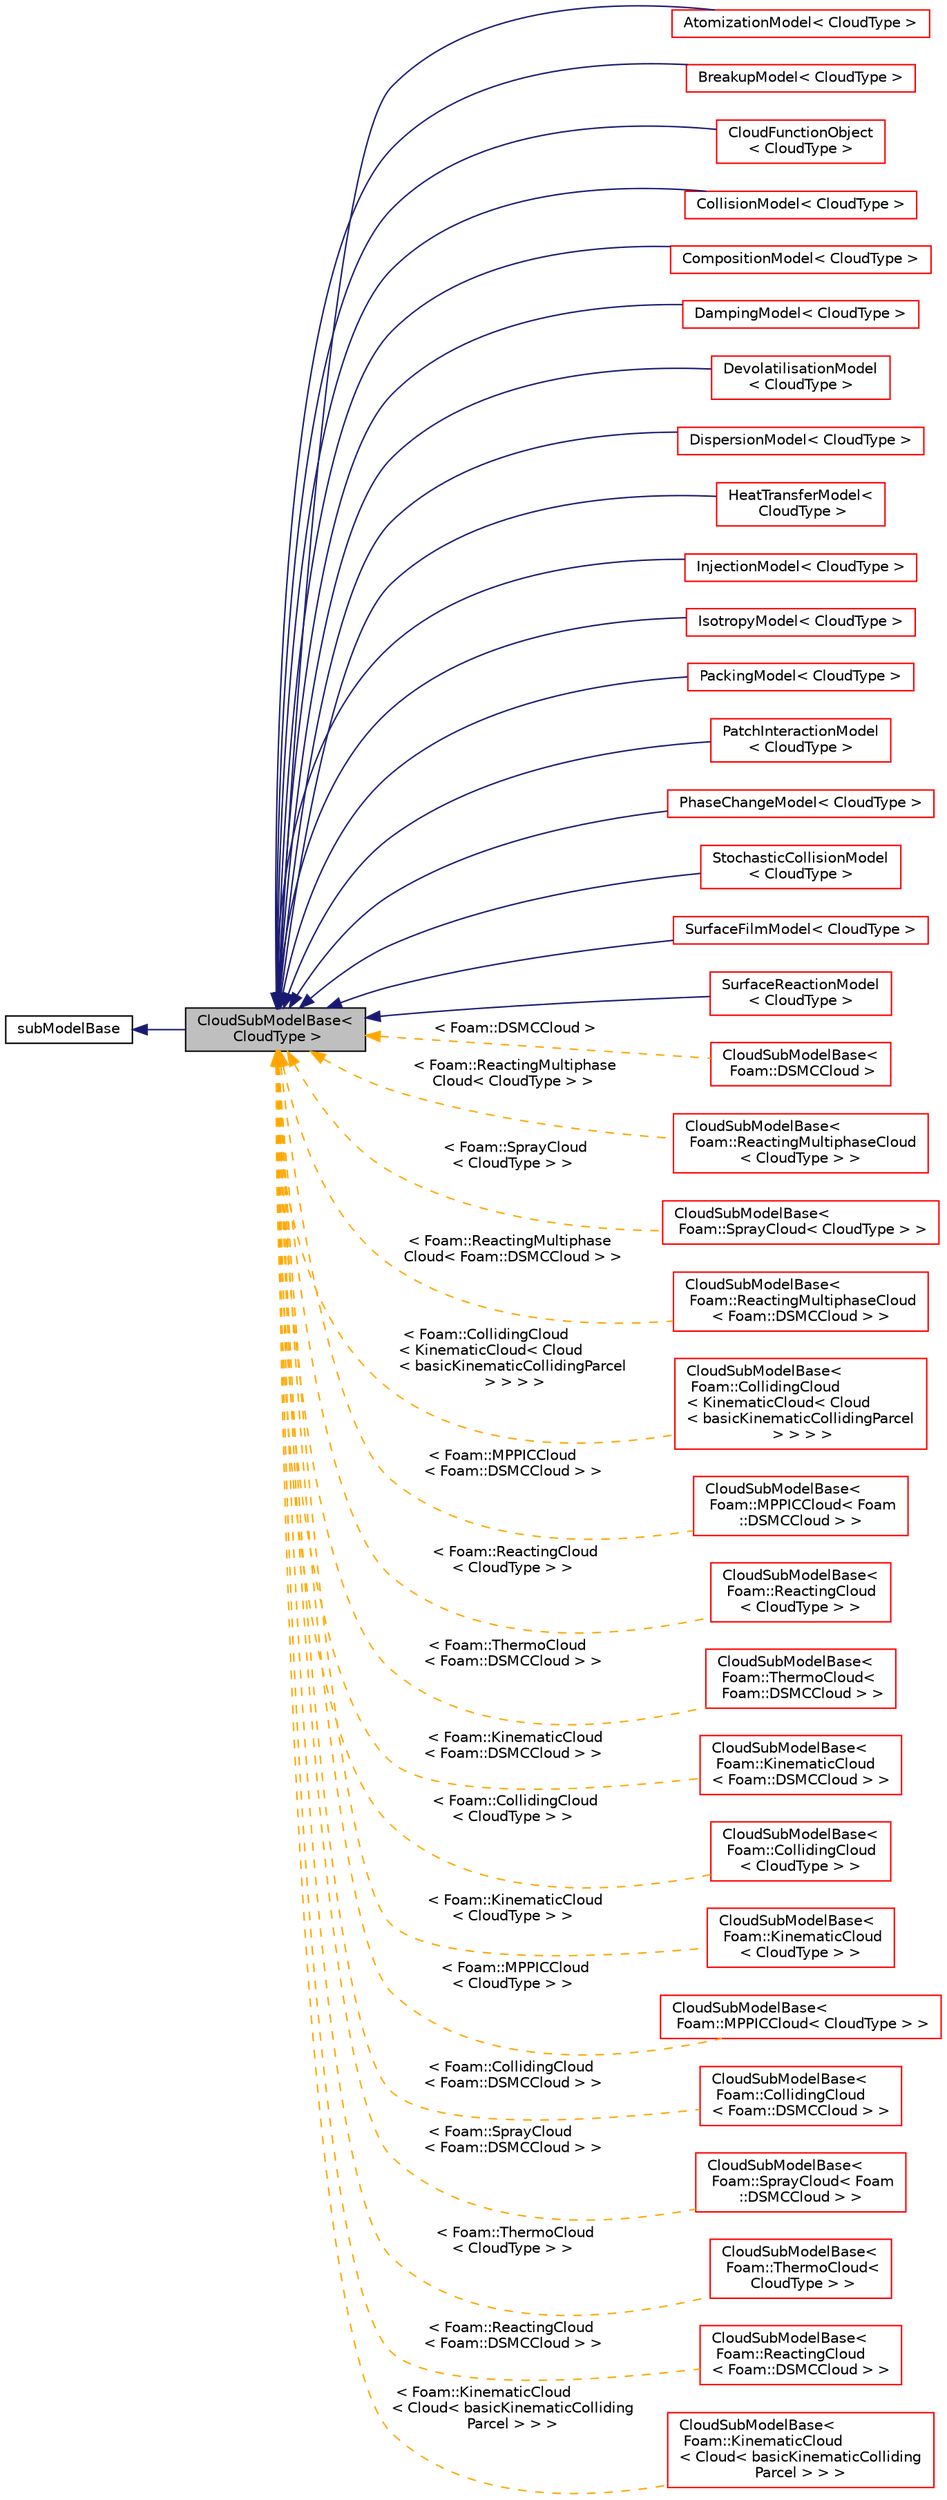 digraph "CloudSubModelBase&lt; CloudType &gt;"
{
  bgcolor="transparent";
  edge [fontname="Helvetica",fontsize="10",labelfontname="Helvetica",labelfontsize="10"];
  node [fontname="Helvetica",fontsize="10",shape=record];
  rankdir="LR";
  Node1 [label="CloudSubModelBase\<\l CloudType \>",height=0.2,width=0.4,color="black", fillcolor="grey75", style="filled", fontcolor="black"];
  Node2 -> Node1 [dir="back",color="midnightblue",fontsize="10",style="solid",fontname="Helvetica"];
  Node2 [label="subModelBase",height=0.2,width=0.4,color="black",URL="$a02554.html",tooltip="Base class for generic sub-models requiring to be read from dictionary. Provides a mechanism to read ..."];
  Node1 -> Node3 [dir="back",color="midnightblue",fontsize="10",style="solid",fontname="Helvetica"];
  Node3 [label="AtomizationModel\< CloudType \>",height=0.2,width=0.4,color="red",URL="$a00079.html",tooltip="Templated atomization model class. "];
  Node1 -> Node4 [dir="back",color="midnightblue",fontsize="10",style="solid",fontname="Helvetica"];
  Node4 [label="BreakupModel\< CloudType \>",height=0.2,width=0.4,color="red",URL="$a00160.html",tooltip="Templated break-up model class. "];
  Node1 -> Node5 [dir="back",color="midnightblue",fontsize="10",style="solid",fontname="Helvetica"];
  Node5 [label="CloudFunctionObject\l\< CloudType \>",height=0.2,width=0.4,color="red",URL="$a00278.html",tooltip="Templated cloud function object base class. "];
  Node1 -> Node6 [dir="back",color="midnightblue",fontsize="10",style="solid",fontname="Helvetica"];
  Node6 [label="CollisionModel\< CloudType \>",height=0.2,width=0.4,color="red",URL="$a00309.html",tooltip="Templated collision model class. "];
  Node1 -> Node7 [dir="back",color="midnightblue",fontsize="10",style="solid",fontname="Helvetica"];
  Node7 [label="CompositionModel\< CloudType \>",height=0.2,width=0.4,color="red",URL="$a00332.html",tooltip="Templated reacting parcel composition model class Consists of carrier species (via thermo package)..."];
  Node1 -> Node8 [dir="back",color="midnightblue",fontsize="10",style="solid",fontname="Helvetica"];
  Node8 [label="DampingModel\< CloudType \>",height=0.2,width=0.4,color="red",URL="$a00504.html",tooltip="Base class for collisional damping models. "];
  Node1 -> Node9 [dir="back",color="midnightblue",fontsize="10",style="solid",fontname="Helvetica"];
  Node9 [label="DevolatilisationModel\l\< CloudType \>",height=0.2,width=0.4,color="red",URL="$a00518.html",tooltip="Templated devolatilisation model class. "];
  Node1 -> Node10 [dir="back",color="midnightblue",fontsize="10",style="solid",fontname="Helvetica"];
  Node10 [label="DispersionModel\< CloudType \>",height=0.2,width=0.4,color="red",URL="$a00552.html"];
  Node1 -> Node11 [dir="back",color="midnightblue",fontsize="10",style="solid",fontname="Helvetica"];
  Node11 [label="HeatTransferModel\<\l CloudType \>",height=0.2,width=0.4,color="red",URL="$a01006.html",tooltip="Templated heat transfer model class. "];
  Node1 -> Node12 [dir="back",color="midnightblue",fontsize="10",style="solid",fontname="Helvetica"];
  Node12 [label="InjectionModel\< CloudType \>",height=0.2,width=0.4,color="red",URL="$a01120.html",tooltip="Templated injection model class. "];
  Node1 -> Node13 [dir="back",color="midnightblue",fontsize="10",style="solid",fontname="Helvetica"];
  Node13 [label="IsotropyModel\< CloudType \>",height=0.2,width=0.4,color="red",URL="$a01221.html",tooltip="Base class for collisional return-to-isotropy models. "];
  Node1 -> Node14 [dir="back",color="midnightblue",fontsize="10",style="solid",fontname="Helvetica"];
  Node14 [label="PackingModel\< CloudType \>",height=0.2,width=0.4,color="red",URL="$a01802.html",tooltip="Base class for packing models. "];
  Node1 -> Node15 [dir="back",color="midnightblue",fontsize="10",style="solid",fontname="Helvetica"];
  Node15 [label="PatchInteractionModel\l\< CloudType \>",height=0.2,width=0.4,color="red",URL="$a01849.html",tooltip="Templated patch interaction model class. "];
  Node1 -> Node16 [dir="back",color="midnightblue",fontsize="10",style="solid",fontname="Helvetica"];
  Node16 [label="PhaseChangeModel\< CloudType \>",height=0.2,width=0.4,color="red",URL="$a01876.html",tooltip="Templated phase change model class. "];
  Node1 -> Node17 [dir="back",color="midnightblue",fontsize="10",style="solid",fontname="Helvetica"];
  Node17 [label="StochasticCollisionModel\l\< CloudType \>",height=0.2,width=0.4,color="red",URL="$a02537.html",tooltip="Templated stochastic collision model class. "];
  Node1 -> Node18 [dir="back",color="midnightblue",fontsize="10",style="solid",fontname="Helvetica"];
  Node18 [label="SurfaceFilmModel\< CloudType \>",height=0.2,width=0.4,color="red",URL="$a02566.html",tooltip="Templated wall surface film model class. "];
  Node1 -> Node19 [dir="back",color="midnightblue",fontsize="10",style="solid",fontname="Helvetica"];
  Node19 [label="SurfaceReactionModel\l\< CloudType \>",height=0.2,width=0.4,color="red",URL="$a02581.html",tooltip="Templated surface reaction model class. "];
  Node1 -> Node20 [dir="back",color="orange",fontsize="10",style="dashed",label=" \< Foam::DSMCCloud \>" ,fontname="Helvetica"];
  Node20 [label="CloudSubModelBase\<\l Foam::DSMCCloud \>",height=0.2,width=0.4,color="red",URL="$a00284.html"];
  Node1 -> Node21 [dir="back",color="orange",fontsize="10",style="dashed",label=" \< Foam::ReactingMultiphase\lCloud\< CloudType \> \>" ,fontname="Helvetica"];
  Node21 [label="CloudSubModelBase\<\l Foam::ReactingMultiphaseCloud\l\< CloudType \> \>",height=0.2,width=0.4,color="red",URL="$a00284.html"];
  Node1 -> Node22 [dir="back",color="orange",fontsize="10",style="dashed",label=" \< Foam::SprayCloud\l\< CloudType \> \>" ,fontname="Helvetica"];
  Node22 [label="CloudSubModelBase\<\l Foam::SprayCloud\< CloudType \> \>",height=0.2,width=0.4,color="red",URL="$a00284.html"];
  Node1 -> Node23 [dir="back",color="orange",fontsize="10",style="dashed",label=" \< Foam::ReactingMultiphase\lCloud\< Foam::DSMCCloud \> \>" ,fontname="Helvetica"];
  Node23 [label="CloudSubModelBase\<\l Foam::ReactingMultiphaseCloud\l\< Foam::DSMCCloud \> \>",height=0.2,width=0.4,color="red",URL="$a00284.html"];
  Node1 -> Node24 [dir="back",color="orange",fontsize="10",style="dashed",label=" \< Foam::CollidingCloud\l\< KinematicCloud\< Cloud\l\< basicKinematicCollidingParcel\l \> \> \> \>" ,fontname="Helvetica"];
  Node24 [label="CloudSubModelBase\<\l Foam::CollidingCloud\l\< KinematicCloud\< Cloud\l\< basicKinematicCollidingParcel\l \> \> \> \>",height=0.2,width=0.4,color="red",URL="$a00284.html"];
  Node1 -> Node25 [dir="back",color="orange",fontsize="10",style="dashed",label=" \< Foam::MPPICCloud\l\< Foam::DSMCCloud \> \>" ,fontname="Helvetica"];
  Node25 [label="CloudSubModelBase\<\l Foam::MPPICCloud\< Foam\l::DSMCCloud \> \>",height=0.2,width=0.4,color="red",URL="$a00284.html"];
  Node1 -> Node26 [dir="back",color="orange",fontsize="10",style="dashed",label=" \< Foam::ReactingCloud\l\< CloudType \> \>" ,fontname="Helvetica"];
  Node26 [label="CloudSubModelBase\<\l Foam::ReactingCloud\l\< CloudType \> \>",height=0.2,width=0.4,color="red",URL="$a00284.html"];
  Node1 -> Node27 [dir="back",color="orange",fontsize="10",style="dashed",label=" \< Foam::ThermoCloud\l\< Foam::DSMCCloud \> \>" ,fontname="Helvetica"];
  Node27 [label="CloudSubModelBase\<\l Foam::ThermoCloud\<\l Foam::DSMCCloud \> \>",height=0.2,width=0.4,color="red",URL="$a00284.html"];
  Node1 -> Node28 [dir="back",color="orange",fontsize="10",style="dashed",label=" \< Foam::KinematicCloud\l\< Foam::DSMCCloud \> \>" ,fontname="Helvetica"];
  Node28 [label="CloudSubModelBase\<\l Foam::KinematicCloud\l\< Foam::DSMCCloud \> \>",height=0.2,width=0.4,color="red",URL="$a00284.html"];
  Node1 -> Node29 [dir="back",color="orange",fontsize="10",style="dashed",label=" \< Foam::CollidingCloud\l\< CloudType \> \>" ,fontname="Helvetica"];
  Node29 [label="CloudSubModelBase\<\l Foam::CollidingCloud\l\< CloudType \> \>",height=0.2,width=0.4,color="red",URL="$a00284.html"];
  Node1 -> Node30 [dir="back",color="orange",fontsize="10",style="dashed",label=" \< Foam::KinematicCloud\l\< CloudType \> \>" ,fontname="Helvetica"];
  Node30 [label="CloudSubModelBase\<\l Foam::KinematicCloud\l\< CloudType \> \>",height=0.2,width=0.4,color="red",URL="$a00284.html"];
  Node1 -> Node31 [dir="back",color="orange",fontsize="10",style="dashed",label=" \< Foam::MPPICCloud\l\< CloudType \> \>" ,fontname="Helvetica"];
  Node31 [label="CloudSubModelBase\<\l Foam::MPPICCloud\< CloudType \> \>",height=0.2,width=0.4,color="red",URL="$a00284.html"];
  Node1 -> Node32 [dir="back",color="orange",fontsize="10",style="dashed",label=" \< Foam::CollidingCloud\l\< Foam::DSMCCloud \> \>" ,fontname="Helvetica"];
  Node32 [label="CloudSubModelBase\<\l Foam::CollidingCloud\l\< Foam::DSMCCloud \> \>",height=0.2,width=0.4,color="red",URL="$a00284.html"];
  Node1 -> Node33 [dir="back",color="orange",fontsize="10",style="dashed",label=" \< Foam::SprayCloud\l\< Foam::DSMCCloud \> \>" ,fontname="Helvetica"];
  Node33 [label="CloudSubModelBase\<\l Foam::SprayCloud\< Foam\l::DSMCCloud \> \>",height=0.2,width=0.4,color="red",URL="$a00284.html"];
  Node1 -> Node34 [dir="back",color="orange",fontsize="10",style="dashed",label=" \< Foam::ThermoCloud\l\< CloudType \> \>" ,fontname="Helvetica"];
  Node34 [label="CloudSubModelBase\<\l Foam::ThermoCloud\<\l CloudType \> \>",height=0.2,width=0.4,color="red",URL="$a00284.html"];
  Node1 -> Node35 [dir="back",color="orange",fontsize="10",style="dashed",label=" \< Foam::ReactingCloud\l\< Foam::DSMCCloud \> \>" ,fontname="Helvetica"];
  Node35 [label="CloudSubModelBase\<\l Foam::ReactingCloud\l\< Foam::DSMCCloud \> \>",height=0.2,width=0.4,color="red",URL="$a00284.html"];
  Node1 -> Node36 [dir="back",color="orange",fontsize="10",style="dashed",label=" \< Foam::KinematicCloud\l\< Cloud\< basicKinematicColliding\lParcel \> \> \>" ,fontname="Helvetica"];
  Node36 [label="CloudSubModelBase\<\l Foam::KinematicCloud\l\< Cloud\< basicKinematicColliding\lParcel \> \> \>",height=0.2,width=0.4,color="red",URL="$a00284.html"];
}
